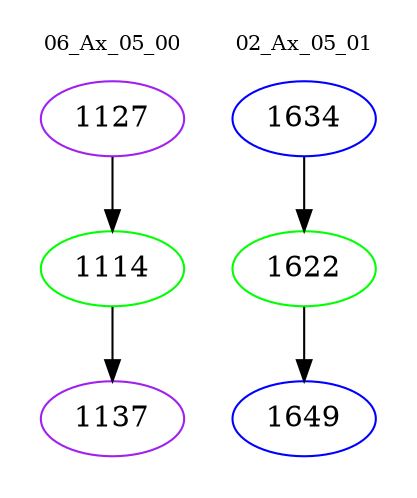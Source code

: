 digraph{
subgraph cluster_0 {
color = white
label = "06_Ax_05_00";
fontsize=10;
T0_1127 [label="1127", color="purple"]
T0_1127 -> T0_1114 [color="black"]
T0_1114 [label="1114", color="green"]
T0_1114 -> T0_1137 [color="black"]
T0_1137 [label="1137", color="purple"]
}
subgraph cluster_1 {
color = white
label = "02_Ax_05_01";
fontsize=10;
T1_1634 [label="1634", color="blue"]
T1_1634 -> T1_1622 [color="black"]
T1_1622 [label="1622", color="green"]
T1_1622 -> T1_1649 [color="black"]
T1_1649 [label="1649", color="blue"]
}
}
